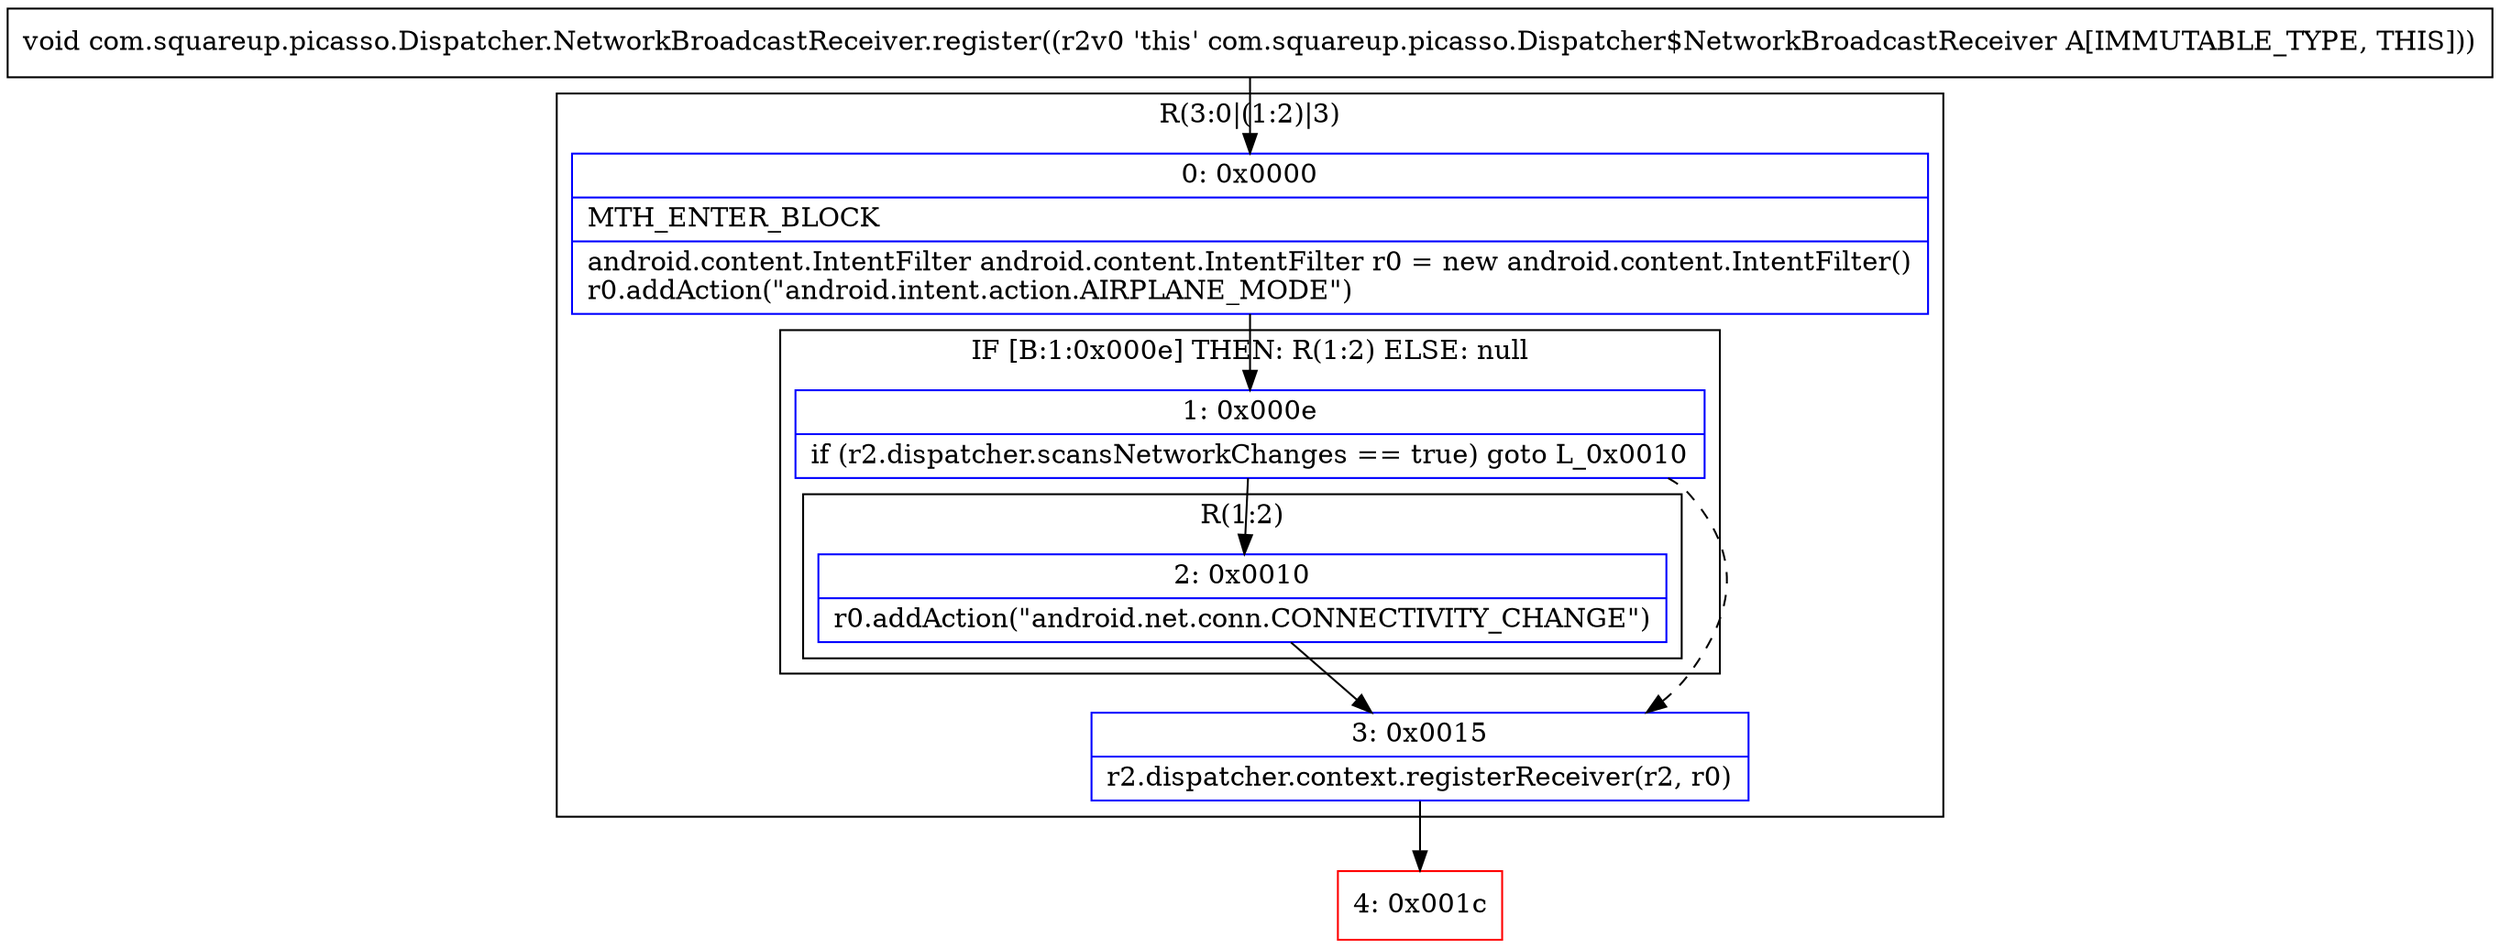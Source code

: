 digraph "CFG forcom.squareup.picasso.Dispatcher.NetworkBroadcastReceiver.register()V" {
subgraph cluster_Region_2132926356 {
label = "R(3:0|(1:2)|3)";
node [shape=record,color=blue];
Node_0 [shape=record,label="{0\:\ 0x0000|MTH_ENTER_BLOCK\l|android.content.IntentFilter android.content.IntentFilter r0 = new android.content.IntentFilter()\lr0.addAction(\"android.intent.action.AIRPLANE_MODE\")\l}"];
subgraph cluster_IfRegion_2064141850 {
label = "IF [B:1:0x000e] THEN: R(1:2) ELSE: null";
node [shape=record,color=blue];
Node_1 [shape=record,label="{1\:\ 0x000e|if (r2.dispatcher.scansNetworkChanges == true) goto L_0x0010\l}"];
subgraph cluster_Region_2127324166 {
label = "R(1:2)";
node [shape=record,color=blue];
Node_2 [shape=record,label="{2\:\ 0x0010|r0.addAction(\"android.net.conn.CONNECTIVITY_CHANGE\")\l}"];
}
}
Node_3 [shape=record,label="{3\:\ 0x0015|r2.dispatcher.context.registerReceiver(r2, r0)\l}"];
}
Node_4 [shape=record,color=red,label="{4\:\ 0x001c}"];
MethodNode[shape=record,label="{void com.squareup.picasso.Dispatcher.NetworkBroadcastReceiver.register((r2v0 'this' com.squareup.picasso.Dispatcher$NetworkBroadcastReceiver A[IMMUTABLE_TYPE, THIS])) }"];
MethodNode -> Node_0;
Node_0 -> Node_1;
Node_1 -> Node_2;
Node_1 -> Node_3[style=dashed];
Node_2 -> Node_3;
Node_3 -> Node_4;
}

